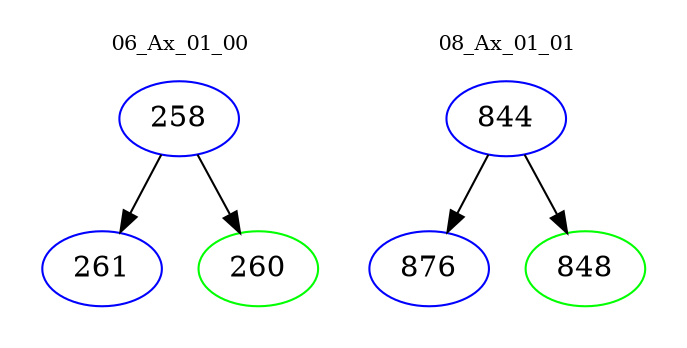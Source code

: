 digraph{
subgraph cluster_0 {
color = white
label = "06_Ax_01_00";
fontsize=10;
T0_258 [label="258", color="blue"]
T0_258 -> T0_261 [color="black"]
T0_261 [label="261", color="blue"]
T0_258 -> T0_260 [color="black"]
T0_260 [label="260", color="green"]
}
subgraph cluster_1 {
color = white
label = "08_Ax_01_01";
fontsize=10;
T1_844 [label="844", color="blue"]
T1_844 -> T1_876 [color="black"]
T1_876 [label="876", color="blue"]
T1_844 -> T1_848 [color="black"]
T1_848 [label="848", color="green"]
}
}
